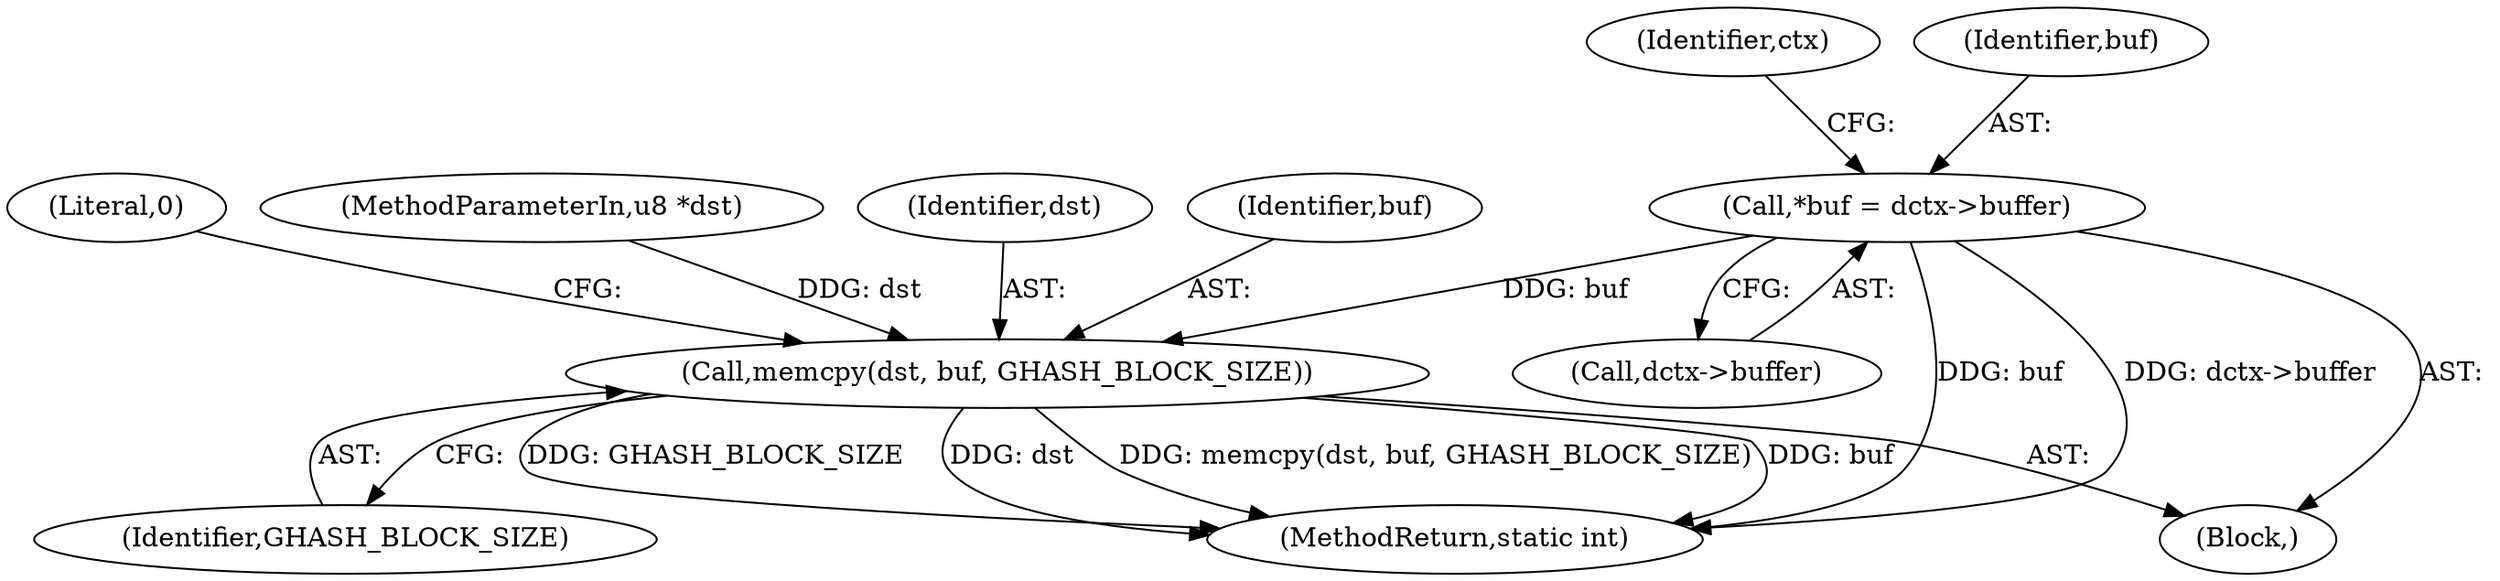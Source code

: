 digraph "0_linux_7ed47b7d142ec99ad6880bbbec51e9f12b3af74c@pointer" {
"1000117" [label="(Call,*buf = dctx->buffer)"];
"1000133" [label="(Call,memcpy(dst, buf, GHASH_BLOCK_SIZE))"];
"1000117" [label="(Call,*buf = dctx->buffer)"];
"1000138" [label="(Literal,0)"];
"1000102" [label="(MethodParameterIn,u8 *dst)"];
"1000103" [label="(Block,)"];
"1000119" [label="(Call,dctx->buffer)"];
"1000133" [label="(Call,memcpy(dst, buf, GHASH_BLOCK_SIZE))"];
"1000134" [label="(Identifier,dst)"];
"1000125" [label="(Identifier,ctx)"];
"1000118" [label="(Identifier,buf)"];
"1000136" [label="(Identifier,GHASH_BLOCK_SIZE)"];
"1000135" [label="(Identifier,buf)"];
"1000139" [label="(MethodReturn,static int)"];
"1000117" -> "1000103"  [label="AST: "];
"1000117" -> "1000119"  [label="CFG: "];
"1000118" -> "1000117"  [label="AST: "];
"1000119" -> "1000117"  [label="AST: "];
"1000125" -> "1000117"  [label="CFG: "];
"1000117" -> "1000139"  [label="DDG: buf"];
"1000117" -> "1000139"  [label="DDG: dctx->buffer"];
"1000117" -> "1000133"  [label="DDG: buf"];
"1000133" -> "1000103"  [label="AST: "];
"1000133" -> "1000136"  [label="CFG: "];
"1000134" -> "1000133"  [label="AST: "];
"1000135" -> "1000133"  [label="AST: "];
"1000136" -> "1000133"  [label="AST: "];
"1000138" -> "1000133"  [label="CFG: "];
"1000133" -> "1000139"  [label="DDG: GHASH_BLOCK_SIZE"];
"1000133" -> "1000139"  [label="DDG: dst"];
"1000133" -> "1000139"  [label="DDG: memcpy(dst, buf, GHASH_BLOCK_SIZE)"];
"1000133" -> "1000139"  [label="DDG: buf"];
"1000102" -> "1000133"  [label="DDG: dst"];
}
